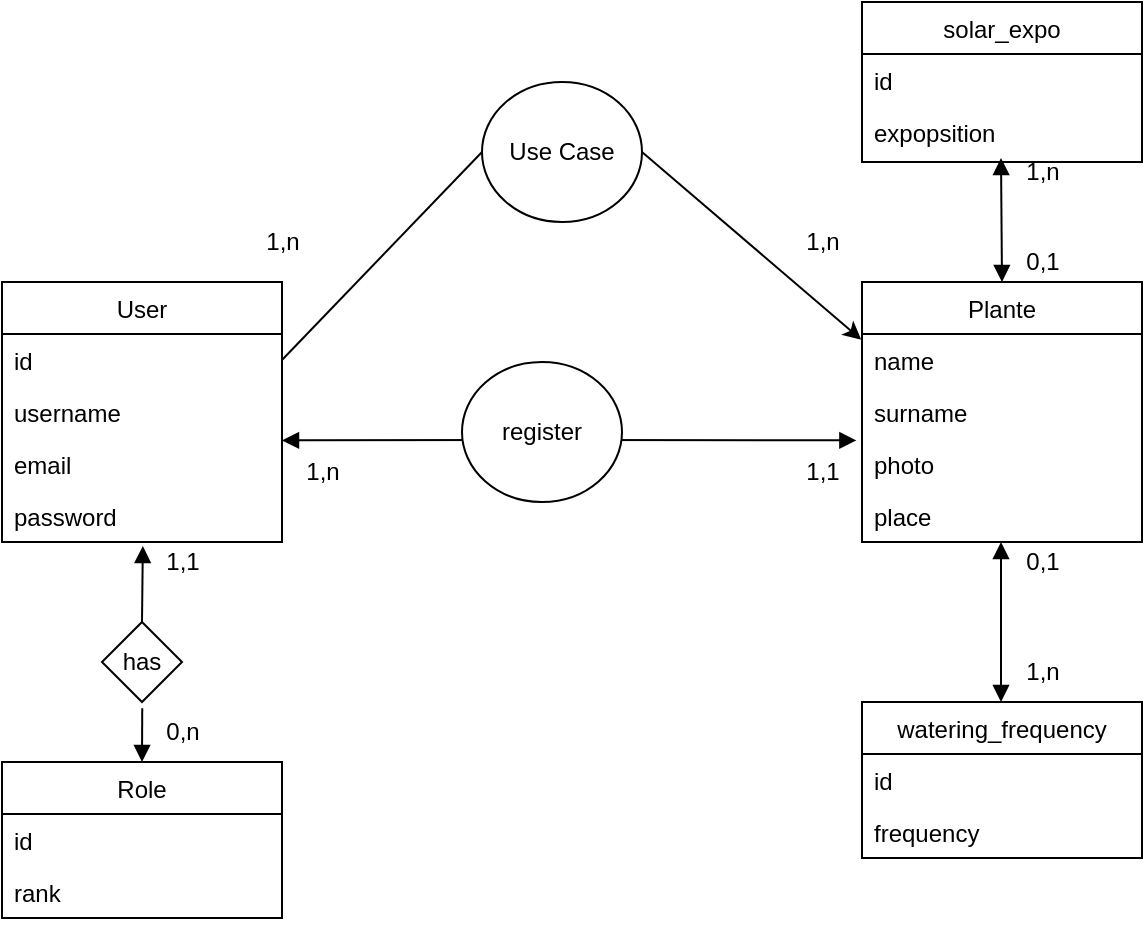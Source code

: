 <mxfile>
    <diagram id="2QK6cPB99R0brkqHcsjG" name="MCD">
        <mxGraphModel dx="434" dy="500" grid="1" gridSize="10" guides="1" tooltips="1" connect="1" arrows="1" fold="1" page="1" pageScale="1" pageWidth="827" pageHeight="1169" math="0" shadow="0">
            <root>
                <mxCell id="0"/>
                <mxCell id="1" parent="0"/>
                <mxCell id="2" value="User" style="swimlane;fontStyle=0;childLayout=stackLayout;horizontal=1;startSize=26;fillColor=none;horizontalStack=0;resizeParent=1;resizeParentMax=0;resizeLast=0;collapsible=1;marginBottom=0;" parent="1" vertex="1">
                    <mxGeometry x="90" y="460" width="140" height="130" as="geometry"/>
                </mxCell>
                <mxCell id="15" value="id" style="text;strokeColor=none;fillColor=none;align=left;verticalAlign=top;spacingLeft=4;spacingRight=4;overflow=hidden;rotatable=0;points=[[0,0.5],[1,0.5]];portConstraint=eastwest;" parent="2" vertex="1">
                    <mxGeometry y="26" width="140" height="26" as="geometry"/>
                </mxCell>
                <mxCell id="3" value="username" style="text;strokeColor=none;fillColor=none;align=left;verticalAlign=top;spacingLeft=4;spacingRight=4;overflow=hidden;rotatable=0;points=[[0,0.5],[1,0.5]];portConstraint=eastwest;" parent="2" vertex="1">
                    <mxGeometry y="52" width="140" height="26" as="geometry"/>
                </mxCell>
                <mxCell id="4" value="email" style="text;strokeColor=none;fillColor=none;align=left;verticalAlign=top;spacingLeft=4;spacingRight=4;overflow=hidden;rotatable=0;points=[[0,0.5],[1,0.5]];portConstraint=eastwest;" parent="2" vertex="1">
                    <mxGeometry y="78" width="140" height="26" as="geometry"/>
                </mxCell>
                <mxCell id="5" value="password" style="text;strokeColor=none;fillColor=none;align=left;verticalAlign=top;spacingLeft=4;spacingRight=4;overflow=hidden;rotatable=0;points=[[0,0.5],[1,0.5]];portConstraint=eastwest;" parent="2" vertex="1">
                    <mxGeometry y="104" width="140" height="26" as="geometry"/>
                </mxCell>
                <mxCell id="6" value="Role" style="swimlane;fontStyle=0;childLayout=stackLayout;horizontal=1;startSize=26;fillColor=none;horizontalStack=0;resizeParent=1;resizeParentMax=0;resizeLast=0;collapsible=1;marginBottom=0;" parent="1" vertex="1">
                    <mxGeometry x="90" y="700" width="140" height="78" as="geometry"/>
                </mxCell>
                <mxCell id="7" value="id" style="text;strokeColor=none;fillColor=none;align=left;verticalAlign=top;spacingLeft=4;spacingRight=4;overflow=hidden;rotatable=0;points=[[0,0.5],[1,0.5]];portConstraint=eastwest;" parent="6" vertex="1">
                    <mxGeometry y="26" width="140" height="26" as="geometry"/>
                </mxCell>
                <mxCell id="8" value="rank" style="text;strokeColor=none;fillColor=none;align=left;verticalAlign=top;spacingLeft=4;spacingRight=4;overflow=hidden;rotatable=0;points=[[0,0.5],[1,0.5]];portConstraint=eastwest;" parent="6" vertex="1">
                    <mxGeometry y="52" width="140" height="26" as="geometry"/>
                </mxCell>
                <mxCell id="10" value="Plante" style="swimlane;fontStyle=0;childLayout=stackLayout;horizontal=1;startSize=26;fillColor=none;horizontalStack=0;resizeParent=1;resizeParentMax=0;resizeLast=0;collapsible=1;marginBottom=0;" parent="1" vertex="1">
                    <mxGeometry x="520" y="460" width="140" height="130" as="geometry"/>
                </mxCell>
                <mxCell id="11" value="name" style="text;strokeColor=none;fillColor=none;align=left;verticalAlign=top;spacingLeft=4;spacingRight=4;overflow=hidden;rotatable=0;points=[[0,0.5],[1,0.5]];portConstraint=eastwest;" parent="10" vertex="1">
                    <mxGeometry y="26" width="140" height="26" as="geometry"/>
                </mxCell>
                <mxCell id="12" value="surname" style="text;strokeColor=none;fillColor=none;align=left;verticalAlign=top;spacingLeft=4;spacingRight=4;overflow=hidden;rotatable=0;points=[[0,0.5],[1,0.5]];portConstraint=eastwest;" parent="10" vertex="1">
                    <mxGeometry y="52" width="140" height="26" as="geometry"/>
                </mxCell>
                <mxCell id="26" value="photo" style="text;strokeColor=none;fillColor=none;align=left;verticalAlign=top;spacingLeft=4;spacingRight=4;overflow=hidden;rotatable=0;points=[[0,0.5],[1,0.5]];portConstraint=eastwest;" parent="10" vertex="1">
                    <mxGeometry y="78" width="140" height="26" as="geometry"/>
                </mxCell>
                <mxCell id="13" value="place" style="text;strokeColor=none;fillColor=none;align=left;verticalAlign=top;spacingLeft=4;spacingRight=4;overflow=hidden;rotatable=0;points=[[0,0.5],[1,0.5]];portConstraint=eastwest;" parent="10" vertex="1">
                    <mxGeometry y="104" width="140" height="26" as="geometry"/>
                </mxCell>
                <mxCell id="16" value="solar_expo" style="swimlane;fontStyle=0;childLayout=stackLayout;horizontal=1;startSize=26;fillColor=none;horizontalStack=0;resizeParent=1;resizeParentMax=0;resizeLast=0;collapsible=1;marginBottom=0;" parent="1" vertex="1">
                    <mxGeometry x="520" y="320" width="140" height="80" as="geometry"/>
                </mxCell>
                <mxCell id="17" value="id" style="text;strokeColor=none;fillColor=none;align=left;verticalAlign=top;spacingLeft=4;spacingRight=4;overflow=hidden;rotatable=0;points=[[0,0.5],[1,0.5]];portConstraint=eastwest;" parent="16" vertex="1">
                    <mxGeometry y="26" width="140" height="26" as="geometry"/>
                </mxCell>
                <mxCell id="18" value="expopsition" style="text;strokeColor=none;fillColor=none;align=left;verticalAlign=top;spacingLeft=4;spacingRight=4;overflow=hidden;rotatable=0;points=[[0,0.5],[1,0.5]];portConstraint=eastwest;" parent="16" vertex="1">
                    <mxGeometry y="52" width="140" height="28" as="geometry"/>
                </mxCell>
                <mxCell id="20" value="watering_frequency" style="swimlane;fontStyle=0;childLayout=stackLayout;horizontal=1;startSize=26;fillColor=none;horizontalStack=0;resizeParent=1;resizeParentMax=0;resizeLast=0;collapsible=1;marginBottom=0;" parent="1" vertex="1">
                    <mxGeometry x="520" y="670" width="140" height="78" as="geometry"/>
                </mxCell>
                <mxCell id="21" value="id" style="text;strokeColor=none;fillColor=none;align=left;verticalAlign=top;spacingLeft=4;spacingRight=4;overflow=hidden;rotatable=0;points=[[0,0.5],[1,0.5]];portConstraint=eastwest;" parent="20" vertex="1">
                    <mxGeometry y="26" width="140" height="26" as="geometry"/>
                </mxCell>
                <mxCell id="22" value="frequency" style="text;strokeColor=none;fillColor=none;align=left;verticalAlign=top;spacingLeft=4;spacingRight=4;overflow=hidden;rotatable=0;points=[[0,0.5],[1,0.5]];portConstraint=eastwest;" parent="20" vertex="1">
                    <mxGeometry y="52" width="140" height="26" as="geometry"/>
                </mxCell>
                <mxCell id="29" value="" style="endArrow=block;startArrow=block;endFill=1;startFill=1;html=1;entryX=-0.02;entryY=0.046;entryDx=0;entryDy=0;entryPerimeter=0;exitX=1;exitY=0.046;exitDx=0;exitDy=0;exitPerimeter=0;" parent="1" source="4" target="26" edge="1">
                    <mxGeometry width="160" relative="1" as="geometry">
                        <mxPoint x="294" y="540" as="sourcePoint"/>
                        <mxPoint x="454" y="540" as="targetPoint"/>
                        <Array as="points">
                            <mxPoint x="370" y="539"/>
                        </Array>
                    </mxGeometry>
                </mxCell>
                <mxCell id="30" value="" style="endArrow=block;startArrow=none;endFill=1;startFill=1;html=1;exitX=0.503;exitY=1.077;exitDx=0;exitDy=0;exitPerimeter=0;entryX=0.5;entryY=0;entryDx=0;entryDy=0;" parent="1" source="44" target="6" edge="1">
                    <mxGeometry width="160" relative="1" as="geometry">
                        <mxPoint x="130" y="649.996" as="sourcePoint"/>
                        <mxPoint x="310" y="650" as="targetPoint"/>
                    </mxGeometry>
                </mxCell>
                <mxCell id="31" value="" style="endArrow=block;startArrow=block;endFill=1;startFill=1;html=1;" parent="1" edge="1">
                    <mxGeometry width="160" relative="1" as="geometry">
                        <mxPoint x="589.5" y="590" as="sourcePoint"/>
                        <mxPoint x="589.5" y="670" as="targetPoint"/>
                        <Array as="points">
                            <mxPoint x="589.5" y="640.8"/>
                        </Array>
                    </mxGeometry>
                </mxCell>
                <mxCell id="32" value="" style="endArrow=block;startArrow=block;endFill=1;startFill=1;html=1;" parent="1" edge="1">
                    <mxGeometry width="160" relative="1" as="geometry">
                        <mxPoint x="589.5" y="398" as="sourcePoint"/>
                        <mxPoint x="590" y="460" as="targetPoint"/>
                    </mxGeometry>
                </mxCell>
                <mxCell id="33" value="register" style="ellipse;whiteSpace=wrap;html=1;" parent="1" vertex="1">
                    <mxGeometry x="320" y="500" width="80" height="70" as="geometry"/>
                </mxCell>
                <mxCell id="37" style="edgeStyle=none;html=1;exitX=1;exitY=0.5;exitDx=0;exitDy=0;entryX=-0.003;entryY=0.108;entryDx=0;entryDy=0;entryPerimeter=0;startArrow=none;" parent="1" source="38" target="11" edge="1">
                    <mxGeometry relative="1" as="geometry">
                        <Array as="points"/>
                    </mxGeometry>
                </mxCell>
                <mxCell id="39" value="" style="edgeStyle=none;html=1;exitX=1;exitY=0.5;exitDx=0;exitDy=0;entryX=0;entryY=0.5;entryDx=0;entryDy=0;endArrow=none;" parent="1" source="15" target="38" edge="1">
                    <mxGeometry relative="1" as="geometry">
                        <mxPoint x="230" y="499" as="sourcePoint"/>
                        <mxPoint x="519.58" y="488.808" as="targetPoint"/>
                        <Array as="points"/>
                    </mxGeometry>
                </mxCell>
                <mxCell id="38" value="Use Case" style="ellipse;whiteSpace=wrap;html=1;" parent="1" vertex="1">
                    <mxGeometry x="330" y="360" width="80" height="70" as="geometry"/>
                </mxCell>
                <mxCell id="40" value="1,n" style="text;html=1;align=center;verticalAlign=middle;resizable=0;points=[];autosize=1;strokeColor=none;fillColor=none;" parent="1" vertex="1">
                    <mxGeometry x="590" y="390" width="40" height="30" as="geometry"/>
                </mxCell>
                <mxCell id="41" value="0,1" style="text;html=1;align=center;verticalAlign=middle;resizable=0;points=[];autosize=1;strokeColor=none;fillColor=none;" parent="1" vertex="1">
                    <mxGeometry x="590" y="435" width="40" height="30" as="geometry"/>
                </mxCell>
                <mxCell id="42" value="0,1" style="text;html=1;align=center;verticalAlign=middle;resizable=0;points=[];autosize=1;strokeColor=none;fillColor=none;" parent="1" vertex="1">
                    <mxGeometry x="590" y="585" width="40" height="30" as="geometry"/>
                </mxCell>
                <mxCell id="43" value="1,n" style="text;html=1;align=center;verticalAlign=middle;resizable=0;points=[];autosize=1;strokeColor=none;fillColor=none;" parent="1" vertex="1">
                    <mxGeometry x="590" y="640" width="40" height="30" as="geometry"/>
                </mxCell>
                <mxCell id="45" value="" style="endArrow=none;startArrow=block;endFill=1;startFill=1;html=1;exitX=0.503;exitY=1.077;exitDx=0;exitDy=0;exitPerimeter=0;entryX=0.5;entryY=0;entryDx=0;entryDy=0;" parent="1" source="5" target="44" edge="1">
                    <mxGeometry width="160" relative="1" as="geometry">
                        <mxPoint x="160.42" y="592.002" as="sourcePoint"/>
                        <mxPoint x="160" y="700" as="targetPoint"/>
                    </mxGeometry>
                </mxCell>
                <mxCell id="44" value="has" style="rhombus;whiteSpace=wrap;html=1;rounded=0;" parent="1" vertex="1">
                    <mxGeometry x="140" y="630" width="40" height="40" as="geometry"/>
                </mxCell>
                <mxCell id="46" value="0,n" style="text;html=1;align=center;verticalAlign=middle;resizable=0;points=[];autosize=1;strokeColor=none;fillColor=none;" parent="1" vertex="1">
                    <mxGeometry x="160" y="670" width="40" height="30" as="geometry"/>
                </mxCell>
                <mxCell id="47" value="1,1" style="text;html=1;align=center;verticalAlign=middle;resizable=0;points=[];autosize=1;strokeColor=none;fillColor=none;" parent="1" vertex="1">
                    <mxGeometry x="160" y="585" width="40" height="30" as="geometry"/>
                </mxCell>
                <mxCell id="48" value="1,n" style="text;html=1;align=center;verticalAlign=middle;resizable=0;points=[];autosize=1;strokeColor=none;fillColor=none;" parent="1" vertex="1">
                    <mxGeometry x="230" y="540" width="40" height="30" as="geometry"/>
                </mxCell>
                <mxCell id="49" value="1,1" style="text;html=1;align=center;verticalAlign=middle;resizable=0;points=[];autosize=1;strokeColor=none;fillColor=none;" parent="1" vertex="1">
                    <mxGeometry x="480" y="540" width="40" height="30" as="geometry"/>
                </mxCell>
                <mxCell id="50" value="1,n" style="text;html=1;align=center;verticalAlign=middle;resizable=0;points=[];autosize=1;strokeColor=none;fillColor=none;" parent="1" vertex="1">
                    <mxGeometry x="210" y="425" width="40" height="30" as="geometry"/>
                </mxCell>
                <mxCell id="51" value="1,n" style="text;html=1;align=center;verticalAlign=middle;resizable=0;points=[];autosize=1;strokeColor=none;fillColor=none;" parent="1" vertex="1">
                    <mxGeometry x="480" y="425" width="40" height="30" as="geometry"/>
                </mxCell>
            </root>
        </mxGraphModel>
    </diagram>
    <diagram id="htiz77ETCYM2i6KfzNyX" name="MLD">
        <mxGraphModel dx="1036" dy="563" grid="1" gridSize="10" guides="1" tooltips="1" connect="1" arrows="1" fold="1" page="1" pageScale="1" pageWidth="827" pageHeight="1169" math="0" shadow="0">
            <root>
                <mxCell id="0"/>
                <mxCell id="1" parent="0"/>
                <mxCell id="aUSbLGwW3otei15vRuA0-1" value="User" style="swimlane;fontStyle=0;childLayout=stackLayout;horizontal=1;startSize=26;fillColor=none;horizontalStack=0;resizeParent=1;resizeParentMax=0;resizeLast=0;collapsible=1;marginBottom=0;" parent="1" vertex="1">
                    <mxGeometry x="53" y="555" width="140" height="160" as="geometry"/>
                </mxCell>
                <mxCell id="aUSbLGwW3otei15vRuA0-2" value="id" style="text;strokeColor=none;fillColor=none;align=left;verticalAlign=top;spacingLeft=4;spacingRight=4;overflow=hidden;rotatable=0;points=[[0,0.5],[1,0.5]];portConstraint=eastwest;" parent="aUSbLGwW3otei15vRuA0-1" vertex="1">
                    <mxGeometry y="26" width="140" height="26" as="geometry"/>
                </mxCell>
                <mxCell id="aUSbLGwW3otei15vRuA0-3" value="username" style="text;strokeColor=none;fillColor=none;align=left;verticalAlign=top;spacingLeft=4;spacingRight=4;overflow=hidden;rotatable=0;points=[[0,0.5],[1,0.5]];portConstraint=eastwest;" parent="aUSbLGwW3otei15vRuA0-1" vertex="1">
                    <mxGeometry y="52" width="140" height="26" as="geometry"/>
                </mxCell>
                <mxCell id="aUSbLGwW3otei15vRuA0-4" value="email" style="text;strokeColor=none;fillColor=none;align=left;verticalAlign=top;spacingLeft=4;spacingRight=4;overflow=hidden;rotatable=0;points=[[0,0.5],[1,0.5]];portConstraint=eastwest;" parent="aUSbLGwW3otei15vRuA0-1" vertex="1">
                    <mxGeometry y="78" width="140" height="26" as="geometry"/>
                </mxCell>
                <mxCell id="aUSbLGwW3otei15vRuA0-5" value="password" style="text;strokeColor=none;fillColor=none;align=left;verticalAlign=top;spacingLeft=4;spacingRight=4;overflow=hidden;rotatable=0;points=[[0,0.5],[1,0.5]];portConstraint=eastwest;" parent="aUSbLGwW3otei15vRuA0-1" vertex="1">
                    <mxGeometry y="104" width="140" height="26" as="geometry"/>
                </mxCell>
                <mxCell id="aUSbLGwW3otei15vRuA0-48" value="role_id" style="text;strokeColor=none;fillColor=none;align=left;verticalAlign=top;spacingLeft=4;spacingRight=4;overflow=hidden;rotatable=0;points=[[0,0.5],[1,0.5]];portConstraint=eastwest;whiteSpace=wrap;html=1;" parent="aUSbLGwW3otei15vRuA0-1" vertex="1">
                    <mxGeometry y="130" width="140" height="30" as="geometry"/>
                </mxCell>
                <mxCell id="aUSbLGwW3otei15vRuA0-6" value="Role" style="swimlane;fontStyle=0;childLayout=stackLayout;horizontal=1;startSize=26;fillColor=none;horizontalStack=0;resizeParent=1;resizeParentMax=0;resizeLast=0;collapsible=1;marginBottom=0;" parent="1" vertex="1">
                    <mxGeometry x="213" y="726" width="140" height="78" as="geometry"/>
                </mxCell>
                <mxCell id="aUSbLGwW3otei15vRuA0-7" value="id" style="text;strokeColor=none;fillColor=none;align=left;verticalAlign=top;spacingLeft=4;spacingRight=4;overflow=hidden;rotatable=0;points=[[0,0.5],[1,0.5]];portConstraint=eastwest;" parent="aUSbLGwW3otei15vRuA0-6" vertex="1">
                    <mxGeometry y="26" width="140" height="26" as="geometry"/>
                </mxCell>
                <mxCell id="aUSbLGwW3otei15vRuA0-8" value="rank" style="text;strokeColor=none;fillColor=none;align=left;verticalAlign=top;spacingLeft=4;spacingRight=4;overflow=hidden;rotatable=0;points=[[0,0.5],[1,0.5]];portConstraint=eastwest;" parent="aUSbLGwW3otei15vRuA0-6" vertex="1">
                    <mxGeometry y="52" width="140" height="26" as="geometry"/>
                </mxCell>
                <mxCell id="aUSbLGwW3otei15vRuA0-9" value="Plante" style="swimlane;fontStyle=0;childLayout=stackLayout;horizontal=1;startSize=26;fillColor=none;horizontalStack=0;resizeParent=1;resizeParentMax=0;resizeLast=0;collapsible=1;marginBottom=0;" parent="1" vertex="1">
                    <mxGeometry x="413" y="500" width="140" height="230" as="geometry"/>
                </mxCell>
                <mxCell id="aUSbLGwW3otei15vRuA0-43" value="id" style="text;strokeColor=none;fillColor=none;align=left;verticalAlign=top;spacingLeft=4;spacingRight=4;overflow=hidden;rotatable=0;points=[[0,0.5],[1,0.5]];portConstraint=eastwest;" parent="aUSbLGwW3otei15vRuA0-9" vertex="1">
                    <mxGeometry y="26" width="140" height="26" as="geometry"/>
                </mxCell>
                <mxCell id="aUSbLGwW3otei15vRuA0-10" value="name" style="text;strokeColor=none;fillColor=none;align=left;verticalAlign=top;spacingLeft=4;spacingRight=4;overflow=hidden;rotatable=0;points=[[0,0.5],[1,0.5]];portConstraint=eastwest;" parent="aUSbLGwW3otei15vRuA0-9" vertex="1">
                    <mxGeometry y="52" width="140" height="26" as="geometry"/>
                </mxCell>
                <mxCell id="aUSbLGwW3otei15vRuA0-11" value="surname" style="text;strokeColor=none;fillColor=none;align=left;verticalAlign=top;spacingLeft=4;spacingRight=4;overflow=hidden;rotatable=0;points=[[0,0.5],[1,0.5]];portConstraint=eastwest;" parent="aUSbLGwW3otei15vRuA0-9" vertex="1">
                    <mxGeometry y="78" width="140" height="26" as="geometry"/>
                </mxCell>
                <mxCell id="aUSbLGwW3otei15vRuA0-12" value="photo" style="text;strokeColor=none;fillColor=none;align=left;verticalAlign=top;spacingLeft=4;spacingRight=4;overflow=hidden;rotatable=0;points=[[0,0.5],[1,0.5]];portConstraint=eastwest;" parent="aUSbLGwW3otei15vRuA0-9" vertex="1">
                    <mxGeometry y="104" width="140" height="26" as="geometry"/>
                </mxCell>
                <mxCell id="aUSbLGwW3otei15vRuA0-13" value="place" style="text;strokeColor=none;fillColor=none;align=left;verticalAlign=top;spacingLeft=4;spacingRight=4;overflow=hidden;rotatable=0;points=[[0,0.5],[1,0.5]];portConstraint=eastwest;" parent="aUSbLGwW3otei15vRuA0-9" vertex="1">
                    <mxGeometry y="130" width="140" height="26" as="geometry"/>
                </mxCell>
                <mxCell id="aUSbLGwW3otei15vRuA0-47" value="user_id" style="text;strokeColor=none;fillColor=none;align=left;verticalAlign=top;spacingLeft=4;spacingRight=4;overflow=hidden;rotatable=0;points=[[0,0.5],[1,0.5]];portConstraint=eastwest;" parent="aUSbLGwW3otei15vRuA0-9" vertex="1">
                    <mxGeometry y="156" width="140" height="22" as="geometry"/>
                </mxCell>
                <mxCell id="aUSbLGwW3otei15vRuA0-45" value="watering_frequency_id" style="text;strokeColor=none;fillColor=none;align=left;verticalAlign=top;spacingLeft=4;spacingRight=4;overflow=hidden;rotatable=0;points=[[0,0.5],[1,0.5]];portConstraint=eastwest;" parent="aUSbLGwW3otei15vRuA0-9" vertex="1">
                    <mxGeometry y="178" width="140" height="26" as="geometry"/>
                </mxCell>
                <mxCell id="aUSbLGwW3otei15vRuA0-46" value="solar_expo_id" style="text;strokeColor=none;fillColor=none;align=left;verticalAlign=top;spacingLeft=4;spacingRight=4;overflow=hidden;rotatable=0;points=[[0,0.5],[1,0.5]];portConstraint=eastwest;" parent="aUSbLGwW3otei15vRuA0-9" vertex="1">
                    <mxGeometry y="204" width="140" height="26" as="geometry"/>
                </mxCell>
                <mxCell id="aUSbLGwW3otei15vRuA0-14" value="solar_expo" style="swimlane;fontStyle=0;childLayout=stackLayout;horizontal=1;startSize=26;fillColor=none;horizontalStack=0;resizeParent=1;resizeParentMax=0;resizeLast=0;collapsible=1;marginBottom=0;" parent="1" vertex="1">
                    <mxGeometry x="633" y="730" width="140" height="80" as="geometry"/>
                </mxCell>
                <mxCell id="aUSbLGwW3otei15vRuA0-15" value="id" style="text;strokeColor=none;fillColor=none;align=left;verticalAlign=top;spacingLeft=4;spacingRight=4;overflow=hidden;rotatable=0;points=[[0,0.5],[1,0.5]];portConstraint=eastwest;" parent="aUSbLGwW3otei15vRuA0-14" vertex="1">
                    <mxGeometry y="26" width="140" height="26" as="geometry"/>
                </mxCell>
                <mxCell id="aUSbLGwW3otei15vRuA0-16" value="expopsition" style="text;strokeColor=none;fillColor=none;align=left;verticalAlign=top;spacingLeft=4;spacingRight=4;overflow=hidden;rotatable=0;points=[[0,0.5],[1,0.5]];portConstraint=eastwest;" parent="aUSbLGwW3otei15vRuA0-14" vertex="1">
                    <mxGeometry y="52" width="140" height="28" as="geometry"/>
                </mxCell>
                <mxCell id="aUSbLGwW3otei15vRuA0-17" value="watering_frequency" style="swimlane;fontStyle=0;childLayout=stackLayout;horizontal=1;startSize=26;fillColor=none;horizontalStack=0;resizeParent=1;resizeParentMax=0;resizeLast=0;collapsible=1;marginBottom=0;" parent="1" vertex="1">
                    <mxGeometry x="633" y="620" width="140" height="80" as="geometry"/>
                </mxCell>
                <mxCell id="aUSbLGwW3otei15vRuA0-18" value="id" style="text;strokeColor=none;fillColor=none;align=left;verticalAlign=top;spacingLeft=4;spacingRight=4;overflow=hidden;rotatable=0;points=[[0,0.5],[1,0.5]];portConstraint=eastwest;" parent="aUSbLGwW3otei15vRuA0-17" vertex="1">
                    <mxGeometry y="26" width="140" height="26" as="geometry"/>
                </mxCell>
                <mxCell id="aUSbLGwW3otei15vRuA0-19" value="frequency" style="text;strokeColor=none;fillColor=none;align=left;verticalAlign=top;spacingLeft=4;spacingRight=4;overflow=hidden;rotatable=0;points=[[0,0.5],[1,0.5]];portConstraint=eastwest;" parent="aUSbLGwW3otei15vRuA0-17" vertex="1">
                    <mxGeometry y="52" width="140" height="28" as="geometry"/>
                </mxCell>
                <mxCell id="aUSbLGwW3otei15vRuA0-20" value="" style="endArrow=block;startArrow=block;endFill=1;startFill=1;html=1;entryX=0;entryY=0.5;entryDx=0;entryDy=0;exitX=1;exitY=0.5;exitDx=0;exitDy=0;" parent="1" source="aUSbLGwW3otei15vRuA0-2" target="aUSbLGwW3otei15vRuA0-47" edge="1">
                    <mxGeometry width="160" relative="1" as="geometry">
                        <mxPoint x="187" y="580" as="sourcePoint"/>
                        <mxPoint x="347" y="580" as="targetPoint"/>
                        <Array as="points"/>
                    </mxGeometry>
                </mxCell>
                <mxCell id="aUSbLGwW3otei15vRuA0-21" value="" style="endArrow=block;startArrow=none;endFill=1;startFill=1;html=1;entryX=0.5;entryY=0;entryDx=0;entryDy=0;" parent="1" target="aUSbLGwW3otei15vRuA0-6" edge="1">
                    <mxGeometry width="160" relative="1" as="geometry">
                        <mxPoint x="123" y="725" as="sourcePoint"/>
                        <mxPoint x="273" y="745" as="targetPoint"/>
                    </mxGeometry>
                </mxCell>
                <mxCell id="aUSbLGwW3otei15vRuA0-22" value="" style="endArrow=block;startArrow=block;endFill=1;startFill=1;html=1;exitX=1;exitY=0.5;exitDx=0;exitDy=0;" parent="1" source="aUSbLGwW3otei15vRuA0-45" edge="1">
                    <mxGeometry width="160" relative="1" as="geometry">
                        <mxPoint x="533" y="710" as="sourcePoint"/>
                        <mxPoint x="633" y="660" as="targetPoint"/>
                        <Array as="points"/>
                    </mxGeometry>
                </mxCell>
                <mxCell id="aUSbLGwW3otei15vRuA0-23" value="" style="endArrow=block;startArrow=block;endFill=1;startFill=1;html=1;exitX=0;exitY=0.5;exitDx=0;exitDy=0;entryX=1;entryY=0.5;entryDx=0;entryDy=0;" parent="1" source="aUSbLGwW3otei15vRuA0-15" target="aUSbLGwW3otei15vRuA0-46" edge="1">
                    <mxGeometry width="160" relative="1" as="geometry">
                        <mxPoint x="482.5" y="438" as="sourcePoint"/>
                        <mxPoint x="483" y="500" as="targetPoint"/>
                    </mxGeometry>
                </mxCell>
                <mxCell id="aUSbLGwW3otei15vRuA0-25" style="edgeStyle=none;html=1;exitX=1;exitY=0.5;exitDx=0;exitDy=0;entryX=0;entryY=0.5;entryDx=0;entryDy=0;startArrow=none;" parent="1" source="aUSbLGwW3otei15vRuA0-42" target="aUSbLGwW3otei15vRuA0-43" edge="1">
                    <mxGeometry relative="1" as="geometry">
                        <Array as="points"/>
                        <mxPoint x="303" y="435" as="sourcePoint"/>
                    </mxGeometry>
                </mxCell>
                <mxCell id="aUSbLGwW3otei15vRuA0-26" value="" style="edgeStyle=none;html=1;exitX=1;exitY=0.5;exitDx=0;exitDy=0;entryX=0;entryY=0.5;entryDx=0;entryDy=0;endArrow=none;" parent="1" source="aUSbLGwW3otei15vRuA0-2" target="aUSbLGwW3otei15vRuA0-41" edge="1">
                    <mxGeometry relative="1" as="geometry">
                        <mxPoint x="123" y="539" as="sourcePoint"/>
                        <mxPoint x="223" y="435" as="targetPoint"/>
                        <Array as="points"/>
                    </mxGeometry>
                </mxCell>
                <mxCell id="aUSbLGwW3otei15vRuA0-28" value="n" style="text;html=1;align=center;verticalAlign=middle;resizable=0;points=[];autosize=1;strokeColor=none;fillColor=none;" parent="1" vertex="1">
                    <mxGeometry x="603" y="720" width="30" height="30" as="geometry"/>
                </mxCell>
                <mxCell id="aUSbLGwW3otei15vRuA0-29" value="1" style="text;html=1;align=center;verticalAlign=middle;resizable=0;points=[];autosize=1;strokeColor=none;fillColor=none;" parent="1" vertex="1">
                    <mxGeometry x="553" y="735" width="30" height="30" as="geometry"/>
                </mxCell>
                <mxCell id="aUSbLGwW3otei15vRuA0-30" value="1" style="text;html=1;align=center;verticalAlign=middle;resizable=0;points=[];autosize=1;strokeColor=none;fillColor=none;" parent="1" vertex="1">
                    <mxGeometry x="553" y="650" width="30" height="30" as="geometry"/>
                </mxCell>
                <mxCell id="aUSbLGwW3otei15vRuA0-31" value="n" style="text;html=1;align=center;verticalAlign=middle;resizable=0;points=[];autosize=1;strokeColor=none;fillColor=none;" parent="1" vertex="1">
                    <mxGeometry x="593" y="620" width="30" height="30" as="geometry"/>
                </mxCell>
                <mxCell id="aUSbLGwW3otei15vRuA0-32" value="" style="endArrow=none;startArrow=block;endFill=1;startFill=1;html=1;entryX=0.5;entryY=0;entryDx=0;entryDy=0;" parent="1" edge="1">
                    <mxGeometry width="160" relative="1" as="geometry">
                        <mxPoint x="123" y="715" as="sourcePoint"/>
                        <mxPoint x="123" y="725" as="targetPoint"/>
                    </mxGeometry>
                </mxCell>
                <mxCell id="aUSbLGwW3otei15vRuA0-34" value="n" style="text;html=1;align=center;verticalAlign=middle;resizable=0;points=[];autosize=1;strokeColor=none;fillColor=none;" parent="1" vertex="1">
                    <mxGeometry x="288" y="696" width="30" height="30" as="geometry"/>
                </mxCell>
                <mxCell id="aUSbLGwW3otei15vRuA0-35" value="1" style="text;html=1;align=center;verticalAlign=middle;resizable=0;points=[];autosize=1;strokeColor=none;fillColor=none;" parent="1" vertex="1">
                    <mxGeometry x="128" y="715" width="30" height="30" as="geometry"/>
                </mxCell>
                <mxCell id="aUSbLGwW3otei15vRuA0-36" value="n" style="text;html=1;align=center;verticalAlign=middle;resizable=0;points=[];autosize=1;strokeColor=none;fillColor=none;" parent="1" vertex="1">
                    <mxGeometry x="163" y="525" width="30" height="30" as="geometry"/>
                </mxCell>
                <mxCell id="aUSbLGwW3otei15vRuA0-37" value="1" style="text;html=1;align=center;verticalAlign=middle;resizable=0;points=[];autosize=1;strokeColor=none;fillColor=none;" parent="1" vertex="1">
                    <mxGeometry x="378" y="580" width="30" height="30" as="geometry"/>
                </mxCell>
                <mxCell id="aUSbLGwW3otei15vRuA0-38" value="n" style="text;html=1;align=center;verticalAlign=middle;resizable=0;points=[];autosize=1;strokeColor=none;fillColor=none;" parent="1" vertex="1">
                    <mxGeometry x="213" y="570" width="30" height="30" as="geometry"/>
                </mxCell>
                <mxCell id="aUSbLGwW3otei15vRuA0-39" value="m" style="text;html=1;align=center;verticalAlign=middle;resizable=0;points=[];autosize=1;strokeColor=none;fillColor=none;" parent="1" vertex="1">
                    <mxGeometry x="378" y="465" width="30" height="30" as="geometry"/>
                </mxCell>
                <mxCell id="aUSbLGwW3otei15vRuA0-40" value="Register" style="swimlane;fontStyle=0;childLayout=stackLayout;horizontal=1;startSize=26;fillColor=none;horizontalStack=0;resizeParent=1;resizeParentMax=0;resizeLast=0;collapsible=1;marginBottom=0;" parent="1" vertex="1">
                    <mxGeometry x="213" y="357" width="140" height="108" as="geometry"/>
                </mxCell>
                <mxCell id="aUSbLGwW3otei15vRuA0-41" value="user_id" style="text;strokeColor=none;fillColor=none;align=left;verticalAlign=top;spacingLeft=4;spacingRight=4;overflow=hidden;rotatable=0;points=[[0,0.5],[1,0.5]];portConstraint=eastwest;" parent="aUSbLGwW3otei15vRuA0-40" vertex="1">
                    <mxGeometry y="26" width="140" height="26" as="geometry"/>
                </mxCell>
                <mxCell id="aUSbLGwW3otei15vRuA0-42" value="plante_id" style="text;strokeColor=none;fillColor=none;align=left;verticalAlign=top;spacingLeft=4;spacingRight=4;overflow=hidden;rotatable=0;points=[[0,0.5],[1,0.5]];portConstraint=eastwest;" parent="aUSbLGwW3otei15vRuA0-40" vertex="1">
                    <mxGeometry y="52" width="140" height="28" as="geometry"/>
                </mxCell>
                <mxCell id="aUSbLGwW3otei15vRuA0-44" value="register_date" style="text;strokeColor=none;fillColor=none;align=left;verticalAlign=top;spacingLeft=4;spacingRight=4;overflow=hidden;rotatable=0;points=[[0,0.5],[1,0.5]];portConstraint=eastwest;" parent="aUSbLGwW3otei15vRuA0-40" vertex="1">
                    <mxGeometry y="80" width="140" height="28" as="geometry"/>
                </mxCell>
            </root>
        </mxGraphModel>
    </diagram>
    <diagram id="pzyiRiC6wTipbi4SE8GD" name="MPD">
        <mxGraphModel dx="607" dy="500" grid="1" gridSize="10" guides="1" tooltips="1" connect="1" arrows="1" fold="1" page="1" pageScale="1" pageWidth="827" pageHeight="1169" math="0" shadow="0">
            <root>
                <mxCell id="0"/>
                <mxCell id="1" parent="0"/>
                <mxCell id="Cj00uIpT5JrYxORKz7FD-1" value="User" style="swimlane;fontStyle=0;childLayout=stackLayout;horizontal=1;startSize=26;fillColor=none;horizontalStack=0;resizeParent=1;resizeParentMax=0;resizeLast=0;collapsible=1;marginBottom=0;" parent="1" vertex="1">
                    <mxGeometry x="27" y="555" width="173" height="210" as="geometry"/>
                </mxCell>
                <mxCell id="Cj00uIpT5JrYxORKz7FD-2" value="id INT UNSIGNED PRIMARY&#10; KEY NOT NULL" style="text;strokeColor=none;fillColor=none;align=left;verticalAlign=top;spacingLeft=4;spacingRight=4;overflow=hidden;rotatable=0;points=[[0,0.5],[1,0.5]];portConstraint=eastwest;" parent="Cj00uIpT5JrYxORKz7FD-1" vertex="1">
                    <mxGeometry y="26" width="173" height="34" as="geometry"/>
                </mxCell>
                <mxCell id="Cj00uIpT5JrYxORKz7FD-3" value="username VARCHAR(80)&#10; NOT NULL " style="text;strokeColor=none;fillColor=none;align=left;verticalAlign=top;spacingLeft=4;spacingRight=4;overflow=hidden;rotatable=0;points=[[0,0.5],[1,0.5]];portConstraint=eastwest;" parent="Cj00uIpT5JrYxORKz7FD-1" vertex="1">
                    <mxGeometry y="60" width="173" height="40" as="geometry"/>
                </mxCell>
                <mxCell id="Cj00uIpT5JrYxORKz7FD-4" value="email VARCHAR(120)&#10; NOT NULL UNIQUE" style="text;strokeColor=none;fillColor=none;align=left;verticalAlign=top;spacingLeft=4;spacingRight=4;overflow=hidden;rotatable=0;points=[[0,0.5],[1,0.5]];portConstraint=eastwest;" parent="Cj00uIpT5JrYxORKz7FD-1" vertex="1">
                    <mxGeometry y="100" width="173" height="40" as="geometry"/>
                </mxCell>
                <mxCell id="Cj00uIpT5JrYxORKz7FD-5" value="password  VARCHAR(255)&#10; NOT NULL (hashé)" style="text;strokeColor=none;fillColor=none;align=left;verticalAlign=top;spacingLeft=4;spacingRight=4;overflow=hidden;rotatable=0;points=[[0,0.5],[1,0.5]];portConstraint=eastwest;" parent="Cj00uIpT5JrYxORKz7FD-1" vertex="1">
                    <mxGeometry y="140" width="173" height="40" as="geometry"/>
                </mxCell>
                <mxCell id="Cj00uIpT5JrYxORKz7FD-6" value="role_id INT UNSIGNED" style="text;strokeColor=none;fillColor=none;align=left;verticalAlign=top;spacingLeft=4;spacingRight=4;overflow=hidden;rotatable=0;points=[[0,0.5],[1,0.5]];portConstraint=eastwest;whiteSpace=wrap;html=1;" parent="Cj00uIpT5JrYxORKz7FD-1" vertex="1">
                    <mxGeometry y="180" width="173" height="30" as="geometry"/>
                </mxCell>
                <mxCell id="Cj00uIpT5JrYxORKz7FD-7" value="Role" style="swimlane;fontStyle=0;childLayout=stackLayout;horizontal=1;startSize=26;fillColor=none;horizontalStack=0;resizeParent=1;resizeParentMax=0;resizeLast=0;collapsible=1;marginBottom=0;" parent="1" vertex="1">
                    <mxGeometry x="55.5" y="845" width="186" height="86" as="geometry"/>
                </mxCell>
                <mxCell id="Cj00uIpT5JrYxORKz7FD-8" value="id INT UNSIGNED PRIMARY&#10; KEY NOT NULL" style="text;strokeColor=none;fillColor=none;align=left;verticalAlign=top;spacingLeft=4;spacingRight=4;overflow=hidden;rotatable=0;points=[[0,0.5],[1,0.5]];portConstraint=eastwest;" parent="Cj00uIpT5JrYxORKz7FD-7" vertex="1">
                    <mxGeometry y="26" width="186" height="34" as="geometry"/>
                </mxCell>
                <mxCell id="Cj00uIpT5JrYxORKz7FD-9" value="name VARCHAR(80) NOT NULL" style="text;strokeColor=none;fillColor=none;align=left;verticalAlign=top;spacingLeft=4;spacingRight=4;overflow=hidden;rotatable=0;points=[[0,0.5],[1,0.5]];portConstraint=eastwest;" parent="Cj00uIpT5JrYxORKz7FD-7" vertex="1">
                    <mxGeometry y="60" width="186" height="26" as="geometry"/>
                </mxCell>
                <mxCell id="Cj00uIpT5JrYxORKz7FD-10" value="plant" style="swimlane;fontStyle=0;childLayout=stackLayout;horizontal=1;startSize=26;fillColor=none;horizontalStack=0;resizeParent=1;resizeParentMax=0;resizeLast=0;collapsible=1;marginBottom=0;" parent="1" vertex="1">
                    <mxGeometry x="440" y="470" width="140" height="290" as="geometry"/>
                </mxCell>
                <mxCell id="Cj00uIpT5JrYxORKz7FD-11" value="id INT UNSIGNED PRIMARY KEY NOT NULL" style="text;strokeColor=none;fillColor=none;align=left;verticalAlign=top;spacingLeft=4;spacingRight=4;overflow=hidden;rotatable=0;points=[[0,0.5],[1,0.5]];portConstraint=eastwest;" parent="Cj00uIpT5JrYxORKz7FD-10" vertex="1">
                    <mxGeometry y="26" width="140" height="26" as="geometry"/>
                </mxCell>
                <mxCell id="Cj00uIpT5JrYxORKz7FD-12" value="name VARCHAR(80)&#10; NOT NULL" style="text;strokeColor=none;fillColor=none;align=left;verticalAlign=top;spacingLeft=4;spacingRight=4;overflow=hidden;rotatable=0;points=[[0,0.5],[1,0.5]];portConstraint=eastwest;" parent="Cj00uIpT5JrYxORKz7FD-10" vertex="1">
                    <mxGeometry y="52" width="140" height="38" as="geometry"/>
                </mxCell>
                <mxCell id="Cj00uIpT5JrYxORKz7FD-13" value="surname VARCHAR(80)&#10; " style="text;strokeColor=none;fillColor=none;align=left;verticalAlign=top;spacingLeft=4;spacingRight=4;overflow=hidden;rotatable=0;points=[[0,0.5],[1,0.5]];portConstraint=eastwest;" parent="Cj00uIpT5JrYxORKz7FD-10" vertex="1">
                    <mxGeometry y="90" width="140" height="30" as="geometry"/>
                </mxCell>
                <mxCell id="Cj00uIpT5JrYxORKz7FD-14" value="photo VARCHAR(255)&#10; NOT NULL" style="text;strokeColor=none;fillColor=none;align=left;verticalAlign=top;spacingLeft=4;spacingRight=4;overflow=hidden;rotatable=0;points=[[0,0.5],[1,0.5]];portConstraint=eastwest;" parent="Cj00uIpT5JrYxORKz7FD-10" vertex="1">
                    <mxGeometry y="120" width="140" height="38" as="geometry"/>
                </mxCell>
                <mxCell id="Cj00uIpT5JrYxORKz7FD-15" value="place VARCHAR(80)&#10; NOT NULL" style="text;strokeColor=none;fillColor=none;align=left;verticalAlign=top;spacingLeft=4;spacingRight=4;overflow=hidden;rotatable=0;points=[[0,0.5],[1,0.5]];portConstraint=eastwest;" parent="Cj00uIpT5JrYxORKz7FD-10" vertex="1">
                    <mxGeometry y="158" width="140" height="34" as="geometry"/>
                </mxCell>
                <mxCell id="Cj00uIpT5JrYxORKz7FD-16" value="user_id INT UNSIGNED" style="text;strokeColor=none;fillColor=none;align=left;verticalAlign=top;spacingLeft=4;spacingRight=4;overflow=hidden;rotatable=0;points=[[0,0.5],[1,0.5]];portConstraint=eastwest;" parent="Cj00uIpT5JrYxORKz7FD-10" vertex="1">
                    <mxGeometry y="192" width="140" height="22" as="geometry"/>
                </mxCell>
                <mxCell id="Cj00uIpT5JrYxORKz7FD-17" value="watering_frequency_id &#10; INT UNSIGNED" style="text;strokeColor=none;fillColor=none;align=left;verticalAlign=top;spacingLeft=4;spacingRight=4;overflow=hidden;rotatable=0;points=[[0,0.5],[1,0.5]];portConstraint=eastwest;" parent="Cj00uIpT5JrYxORKz7FD-10" vertex="1">
                    <mxGeometry y="214" width="140" height="36" as="geometry"/>
                </mxCell>
                <mxCell id="Cj00uIpT5JrYxORKz7FD-18" value="solar_expo_id INT&#10; UNSIGNED" style="text;strokeColor=none;fillColor=none;align=left;verticalAlign=top;spacingLeft=4;spacingRight=4;overflow=hidden;rotatable=0;points=[[0,0.5],[1,0.5]];portConstraint=eastwest;" parent="Cj00uIpT5JrYxORKz7FD-10" vertex="1">
                    <mxGeometry y="250" width="140" height="40" as="geometry"/>
                </mxCell>
                <mxCell id="Cj00uIpT5JrYxORKz7FD-19" value="solar_expo" style="swimlane;fontStyle=0;childLayout=stackLayout;horizontal=1;startSize=26;fillColor=none;horizontalStack=0;resizeParent=1;resizeParentMax=0;resizeLast=0;collapsible=1;marginBottom=0;" parent="1" vertex="1">
                    <mxGeometry x="633" y="730" width="177" height="140" as="geometry"/>
                </mxCell>
                <mxCell id="Cj00uIpT5JrYxORKz7FD-20" value="id INT UNSIGNED PRIMARY&#10; KEY NOT NULL" style="text;strokeColor=none;fillColor=none;align=left;verticalAlign=top;spacingLeft=4;spacingRight=4;overflow=hidden;rotatable=0;points=[[0,0.5],[1,0.5]];portConstraint=eastwest;" parent="Cj00uIpT5JrYxORKz7FD-19" vertex="1">
                    <mxGeometry y="26" width="177" height="34" as="geometry"/>
                </mxCell>
                <mxCell id="Cj00uIpT5JrYxORKz7FD-21" value="expopsition VARCHAR(80)&#10; NOT NULL" style="text;strokeColor=none;fillColor=none;align=left;verticalAlign=top;spacingLeft=4;spacingRight=4;overflow=hidden;rotatable=0;points=[[0,0.5],[1,0.5]];portConstraint=eastwest;" parent="Cj00uIpT5JrYxORKz7FD-19" vertex="1">
                    <mxGeometry y="60" width="177" height="40" as="geometry"/>
                </mxCell>
                <mxCell id="pGsAdSNGJ8a2BuHBXq2s-1" value="expopsition VARCHAR(80)&#10; NOT NULL" style="text;strokeColor=none;fillColor=none;align=left;verticalAlign=top;spacingLeft=4;spacingRight=4;overflow=hidden;rotatable=0;points=[[0,0.5],[1,0.5]];portConstraint=eastwest;" vertex="1" parent="Cj00uIpT5JrYxORKz7FD-19">
                    <mxGeometry y="100" width="177" height="40" as="geometry"/>
                </mxCell>
                <mxCell id="Cj00uIpT5JrYxORKz7FD-22" value="watering_frequency" style="swimlane;fontStyle=0;childLayout=stackLayout;horizontal=1;startSize=26;fillColor=none;horizontalStack=0;resizeParent=1;resizeParentMax=0;resizeLast=0;collapsible=1;marginBottom=0;" parent="1" vertex="1">
                    <mxGeometry x="633" y="620" width="177" height="88" as="geometry"/>
                </mxCell>
                <mxCell id="Cj00uIpT5JrYxORKz7FD-23" value="id INT UNSIGNED PRIMARY&#10; KEY NOT NULL" style="text;strokeColor=none;fillColor=none;align=left;verticalAlign=top;spacingLeft=4;spacingRight=4;overflow=hidden;rotatable=0;points=[[0,0.5],[1,0.5]];portConstraint=eastwest;" parent="Cj00uIpT5JrYxORKz7FD-22" vertex="1">
                    <mxGeometry y="26" width="177" height="34" as="geometry"/>
                </mxCell>
                <mxCell id="Cj00uIpT5JrYxORKz7FD-24" value="frequency INT NOT NULL" style="text;strokeColor=none;fillColor=none;align=left;verticalAlign=top;spacingLeft=4;spacingRight=4;overflow=hidden;rotatable=0;points=[[0,0.5],[1,0.5]];portConstraint=eastwest;" parent="Cj00uIpT5JrYxORKz7FD-22" vertex="1">
                    <mxGeometry y="60" width="177" height="28" as="geometry"/>
                </mxCell>
                <mxCell id="Cj00uIpT5JrYxORKz7FD-25" value="" style="endArrow=block;startArrow=block;endFill=1;startFill=1;html=1;entryX=0;entryY=0.5;entryDx=0;entryDy=0;exitX=1;exitY=0.5;exitDx=0;exitDy=0;" parent="1" source="Cj00uIpT5JrYxORKz7FD-2" target="Cj00uIpT5JrYxORKz7FD-16" edge="1">
                    <mxGeometry width="160" relative="1" as="geometry">
                        <mxPoint x="187" y="580" as="sourcePoint"/>
                        <mxPoint x="347" y="580" as="targetPoint"/>
                        <Array as="points"/>
                    </mxGeometry>
                </mxCell>
                <mxCell id="Cj00uIpT5JrYxORKz7FD-26" value="" style="endArrow=block;startArrow=none;endFill=1;startFill=1;html=1;entryX=0.5;entryY=0;entryDx=0;entryDy=0;exitX=0.613;exitY=1.133;exitDx=0;exitDy=0;exitPerimeter=0;" parent="1" source="Cj00uIpT5JrYxORKz7FD-6" target="Cj00uIpT5JrYxORKz7FD-7" edge="1">
                    <mxGeometry width="160" relative="1" as="geometry">
                        <mxPoint x="40" y="836.654" as="sourcePoint"/>
                        <mxPoint x="114" y="860" as="targetPoint"/>
                    </mxGeometry>
                </mxCell>
                <mxCell id="Cj00uIpT5JrYxORKz7FD-27" value="" style="endArrow=block;startArrow=block;endFill=1;startFill=1;html=1;exitX=1;exitY=0.5;exitDx=0;exitDy=0;" parent="1" source="Cj00uIpT5JrYxORKz7FD-17" edge="1">
                    <mxGeometry width="160" relative="1" as="geometry">
                        <mxPoint x="533" y="710" as="sourcePoint"/>
                        <mxPoint x="633" y="660" as="targetPoint"/>
                        <Array as="points"/>
                    </mxGeometry>
                </mxCell>
                <mxCell id="Cj00uIpT5JrYxORKz7FD-28" value="" style="endArrow=block;startArrow=block;endFill=1;startFill=1;html=1;exitX=0;exitY=0.5;exitDx=0;exitDy=0;entryX=1;entryY=0.5;entryDx=0;entryDy=0;" parent="1" source="Cj00uIpT5JrYxORKz7FD-20" target="Cj00uIpT5JrYxORKz7FD-18" edge="1">
                    <mxGeometry width="160" relative="1" as="geometry">
                        <mxPoint x="482.5" y="438" as="sourcePoint"/>
                        <mxPoint x="483" y="500" as="targetPoint"/>
                    </mxGeometry>
                </mxCell>
                <mxCell id="Cj00uIpT5JrYxORKz7FD-29" style="edgeStyle=none;html=1;exitX=1;exitY=0.5;exitDx=0;exitDy=0;entryX=0;entryY=0.5;entryDx=0;entryDy=0;startArrow=none;" parent="1" source="Cj00uIpT5JrYxORKz7FD-44" target="Cj00uIpT5JrYxORKz7FD-11" edge="1">
                    <mxGeometry relative="1" as="geometry">
                        <Array as="points"/>
                        <mxPoint x="303" y="435" as="sourcePoint"/>
                    </mxGeometry>
                </mxCell>
                <mxCell id="Cj00uIpT5JrYxORKz7FD-30" value="" style="edgeStyle=none;html=1;exitX=1;exitY=0.5;exitDx=0;exitDy=0;entryX=0;entryY=0.5;entryDx=0;entryDy=0;endArrow=none;" parent="1" source="Cj00uIpT5JrYxORKz7FD-2" target="Cj00uIpT5JrYxORKz7FD-43" edge="1">
                    <mxGeometry relative="1" as="geometry">
                        <mxPoint x="123" y="539" as="sourcePoint"/>
                        <mxPoint x="223" y="435" as="targetPoint"/>
                        <Array as="points"/>
                    </mxGeometry>
                </mxCell>
                <mxCell id="Cj00uIpT5JrYxORKz7FD-31" value="n" style="text;html=1;align=center;verticalAlign=middle;resizable=0;points=[];autosize=1;strokeColor=none;fillColor=none;" parent="1" vertex="1">
                    <mxGeometry x="603" y="765" width="30" height="30" as="geometry"/>
                </mxCell>
                <mxCell id="Cj00uIpT5JrYxORKz7FD-32" value="1" style="text;html=1;align=center;verticalAlign=middle;resizable=0;points=[];autosize=1;strokeColor=none;fillColor=none;" parent="1" vertex="1">
                    <mxGeometry x="573" y="740" width="30" height="30" as="geometry"/>
                </mxCell>
                <mxCell id="Cj00uIpT5JrYxORKz7FD-33" value="1" style="text;html=1;align=center;verticalAlign=middle;resizable=0;points=[];autosize=1;strokeColor=none;fillColor=none;" parent="1" vertex="1">
                    <mxGeometry x="573" y="678" width="30" height="30" as="geometry"/>
                </mxCell>
                <mxCell id="Cj00uIpT5JrYxORKz7FD-34" value="n" style="text;html=1;align=center;verticalAlign=middle;resizable=0;points=[];autosize=1;strokeColor=none;fillColor=none;" parent="1" vertex="1">
                    <mxGeometry x="603" y="620" width="30" height="30" as="geometry"/>
                </mxCell>
                <mxCell id="Cj00uIpT5JrYxORKz7FD-36" value="n" style="text;html=1;align=center;verticalAlign=middle;resizable=0;points=[];autosize=1;strokeColor=none;fillColor=none;" parent="1" vertex="1">
                    <mxGeometry x="147" y="810" width="30" height="30" as="geometry"/>
                </mxCell>
                <mxCell id="Cj00uIpT5JrYxORKz7FD-37" value="1" style="text;html=1;align=center;verticalAlign=middle;resizable=0;points=[];autosize=1;strokeColor=none;fillColor=none;" parent="1" vertex="1">
                    <mxGeometry x="130" y="760" width="30" height="30" as="geometry"/>
                </mxCell>
                <mxCell id="Cj00uIpT5JrYxORKz7FD-38" value="n" style="text;html=1;align=center;verticalAlign=middle;resizable=0;points=[];autosize=1;strokeColor=none;fillColor=none;" parent="1" vertex="1">
                    <mxGeometry x="193" y="555" width="30" height="30" as="geometry"/>
                </mxCell>
                <mxCell id="Cj00uIpT5JrYxORKz7FD-39" value="1" style="text;html=1;align=center;verticalAlign=middle;resizable=0;points=[];autosize=1;strokeColor=none;fillColor=none;" parent="1" vertex="1">
                    <mxGeometry x="414" y="690" width="30" height="30" as="geometry"/>
                </mxCell>
                <mxCell id="Cj00uIpT5JrYxORKz7FD-40" value="1" style="text;html=1;align=center;verticalAlign=middle;resizable=0;points=[];autosize=1;strokeColor=none;fillColor=none;" parent="1" vertex="1">
                    <mxGeometry x="193" y="606" width="30" height="30" as="geometry"/>
                </mxCell>
                <mxCell id="Cj00uIpT5JrYxORKz7FD-41" value="m" style="text;html=1;align=center;verticalAlign=middle;resizable=0;points=[];autosize=1;strokeColor=none;fillColor=none;" parent="1" vertex="1">
                    <mxGeometry x="414" y="490" width="30" height="30" as="geometry"/>
                </mxCell>
                <mxCell id="Cj00uIpT5JrYxORKz7FD-42" value="User_Plant" style="swimlane;fontStyle=0;childLayout=stackLayout;horizontal=1;startSize=26;fillColor=none;horizontalStack=0;resizeParent=1;resizeParentMax=0;resizeLast=0;collapsible=1;marginBottom=0;" parent="1" vertex="1">
                    <mxGeometry x="220" y="352" width="203" height="120" as="geometry"/>
                </mxCell>
                <mxCell id="Cj00uIpT5JrYxORKz7FD-43" value="user_id INT UNSIGNED" style="text;strokeColor=none;fillColor=none;align=left;verticalAlign=top;spacingLeft=4;spacingRight=4;overflow=hidden;rotatable=0;points=[[0,0.5],[1,0.5]];portConstraint=eastwest;" parent="Cj00uIpT5JrYxORKz7FD-42" vertex="1">
                    <mxGeometry y="26" width="203" height="24" as="geometry"/>
                </mxCell>
                <mxCell id="Cj00uIpT5JrYxORKz7FD-44" value="plante_id INT UNSIGNED" style="text;strokeColor=none;fillColor=none;align=left;verticalAlign=top;spacingLeft=4;spacingRight=4;overflow=hidden;rotatable=0;points=[[0,0.5],[1,0.5]];portConstraint=eastwest;" parent="Cj00uIpT5JrYxORKz7FD-42" vertex="1">
                    <mxGeometry y="50" width="203" height="28" as="geometry"/>
                </mxCell>
                <mxCell id="Cj00uIpT5JrYxORKz7FD-45" value="register_date DATE DEFAULT&#10; NOW()" style="text;strokeColor=none;fillColor=none;align=left;verticalAlign=top;spacingLeft=4;spacingRight=4;overflow=hidden;rotatable=0;points=[[0,0.5],[1,0.5]];portConstraint=eastwest;" parent="Cj00uIpT5JrYxORKz7FD-42" vertex="1">
                    <mxGeometry y="78" width="203" height="42" as="geometry"/>
                </mxCell>
            </root>
        </mxGraphModel>
    </diagram>
</mxfile>